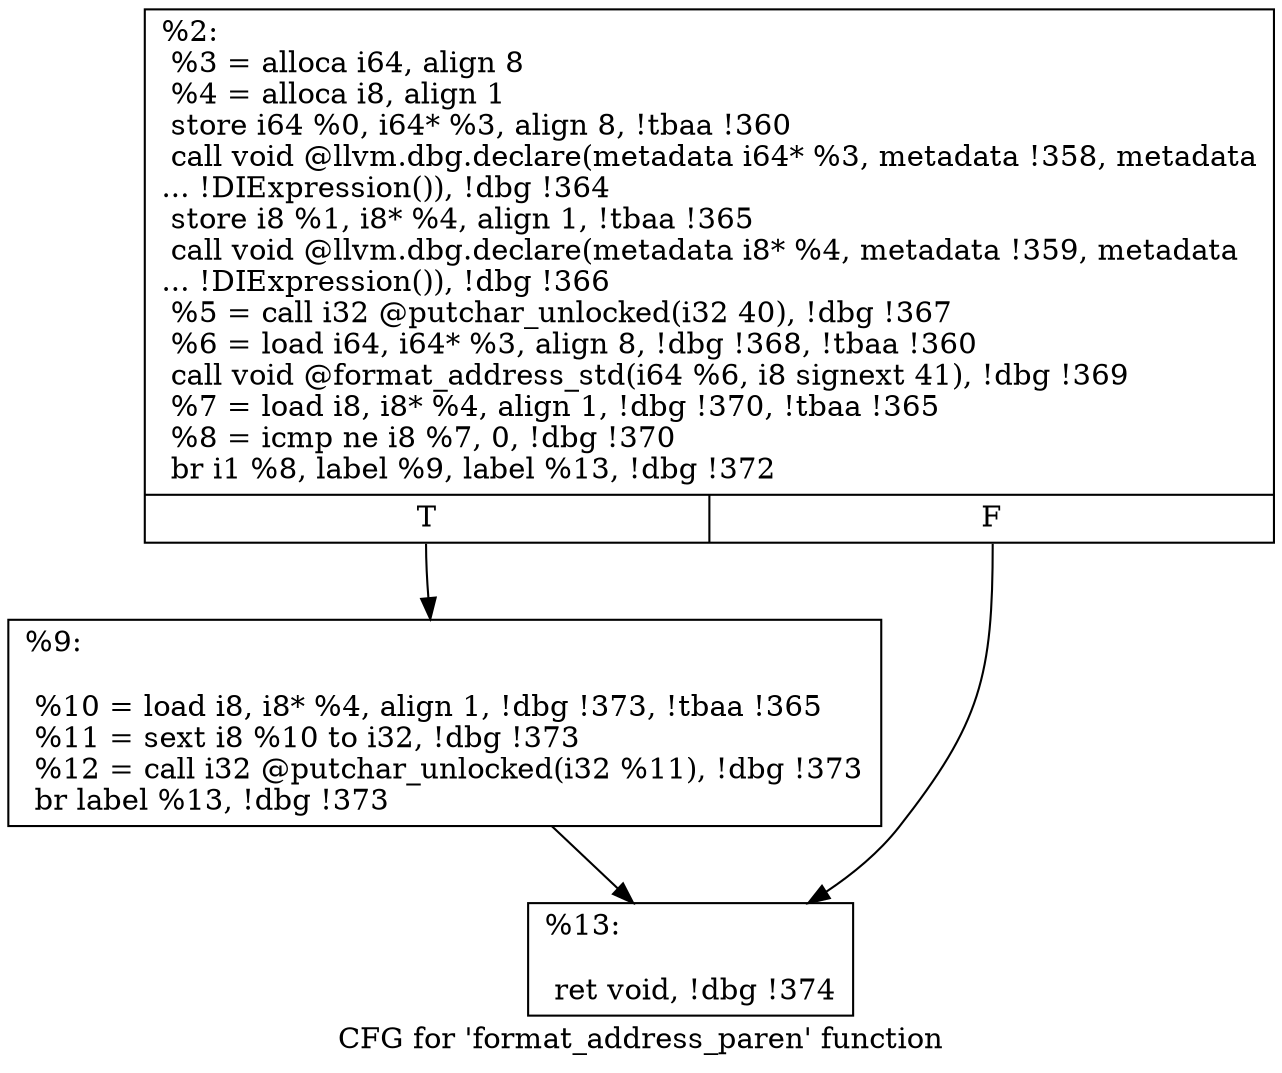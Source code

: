 digraph "CFG for 'format_address_paren' function" {
	label="CFG for 'format_address_paren' function";

	Node0x1b96340 [shape=record,label="{%2:\l  %3 = alloca i64, align 8\l  %4 = alloca i8, align 1\l  store i64 %0, i64* %3, align 8, !tbaa !360\l  call void @llvm.dbg.declare(metadata i64* %3, metadata !358, metadata\l... !DIExpression()), !dbg !364\l  store i8 %1, i8* %4, align 1, !tbaa !365\l  call void @llvm.dbg.declare(metadata i8* %4, metadata !359, metadata\l... !DIExpression()), !dbg !366\l  %5 = call i32 @putchar_unlocked(i32 40), !dbg !367\l  %6 = load i64, i64* %3, align 8, !dbg !368, !tbaa !360\l  call void @format_address_std(i64 %6, i8 signext 41), !dbg !369\l  %7 = load i8, i8* %4, align 1, !dbg !370, !tbaa !365\l  %8 = icmp ne i8 %7, 0, !dbg !370\l  br i1 %8, label %9, label %13, !dbg !372\l|{<s0>T|<s1>F}}"];
	Node0x1b96340:s0 -> Node0x1b99240;
	Node0x1b96340:s1 -> Node0x1b99290;
	Node0x1b99240 [shape=record,label="{%9:\l\l  %10 = load i8, i8* %4, align 1, !dbg !373, !tbaa !365\l  %11 = sext i8 %10 to i32, !dbg !373\l  %12 = call i32 @putchar_unlocked(i32 %11), !dbg !373\l  br label %13, !dbg !373\l}"];
	Node0x1b99240 -> Node0x1b99290;
	Node0x1b99290 [shape=record,label="{%13:\l\l  ret void, !dbg !374\l}"];
}
